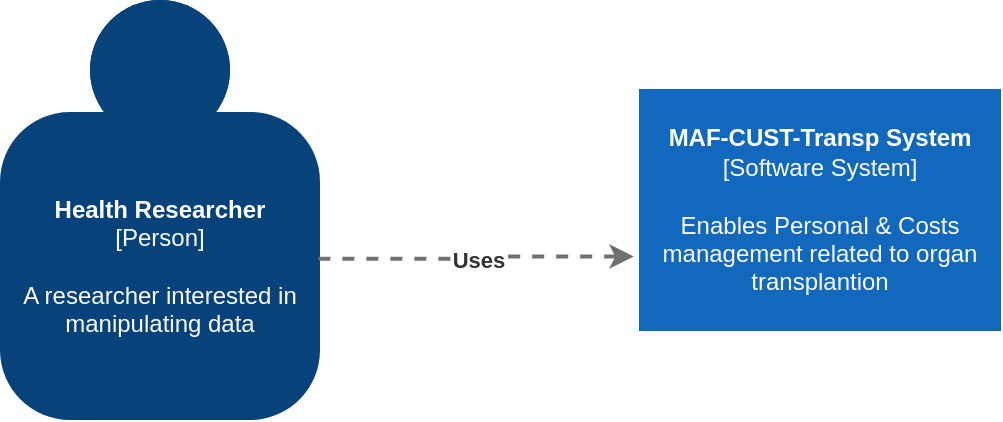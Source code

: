 <mxfile version="20.0.3" type="device" pages="5"><diagram id="tf3-qLw_hL49_MjvI5xP" name="Context"><mxGraphModel dx="723" dy="378" grid="1" gridSize="10" guides="1" tooltips="1" connect="1" arrows="1" fold="1" page="1" pageScale="1" pageWidth="827" pageHeight="1169" math="0" shadow="0"><root><mxCell id="0"/><mxCell id="1" parent="0"/><object placeholders="1" c4Name="Health Researcher" c4Type="Person" c4Description="A researcher interested in manipulating data" label="&lt;b&gt;%c4Name%&lt;/b&gt;&lt;div&gt;[%c4Type%]&lt;/div&gt;&lt;br&gt;&lt;div&gt;%c4Description%&lt;/div&gt;" id="HEuwGLdv_En3i5YsChI3-1"><mxCell style="html=1;dashed=0;whitespace=wrap;fillColor=#08427b;strokeColor=none;fontColor=#ffffff;shape=mxgraph.c4.person;align=center;metaEdit=1;points=[[0.5,0,0],[1,0.5,0],[1,0.75,0],[0.75,1,0],[0.5,1,0],[0.25,1,0],[0,0.75,0],[0,0.5,0]];metaData={&quot;c4Type&quot;:{&quot;editable&quot;:false}};whiteSpace=wrap;" parent="1" vertex="1"><mxGeometry x="120" y="310" width="160" height="210" as="geometry"/></mxCell></object><object placeholders="1" c4Name="MAF-CUST-Transp System" c4Type="Software System" c4Description="Enables Personal &amp; Costs management related to organ transplantion" label="&lt;b&gt;%c4Name%&lt;/b&gt;&lt;div&gt;[%c4Type%]&lt;/div&gt;&lt;br&gt;&lt;div&gt;%c4Description%&lt;/div&gt;" link="data:page/id,H-cRLvKXpmXM8tFWFzXW" id="qbVg4KHkuuvaeNCcZ786-2"><mxCell style="rounded=0;whiteSpace=wrap;html=1;labelBackgroundColor=none;fillColor=#1168BD;fontColor=#ffffff;align=center;arcSize=10;strokeColor=#1168BD;metaEdit=1;metaData={&quot;c4Type&quot;:{&quot;editable&quot;:false}};points=[[0.25,0,0],[0.5,0,0],[0.75,0,0],[1,0.25,0],[1,0.5,0],[1,0.75,0],[0.75,1,0],[0.5,1,0],[0.25,1,0],[0,0.75,0],[0,0.5,0],[0,0.25,0]];" parent="1" vertex="1"><mxGeometry x="440" y="355" width="180" height="120" as="geometry"/></mxCell></object><mxCell id="ef22r1CGv5DRlcaIM4Ej-2" value="" style="endArrow=classic;html=1;rounded=0;edgeStyle=orthogonalEdgeStyle;dashed=1;fontColor=#707070;fontStyle=1;strokeColor=#707070;strokeWidth=2;exitX=0.995;exitY=0.616;exitDx=0;exitDy=0;exitPerimeter=0;entryX=-0.017;entryY=0.694;entryDx=0;entryDy=0;entryPerimeter=0;" parent="1" source="HEuwGLdv_En3i5YsChI3-1" target="qbVg4KHkuuvaeNCcZ786-2" edge="1"><mxGeometry relative="1" as="geometry"><mxPoint x="300" y="440" as="sourcePoint"/><mxPoint x="400" y="440" as="targetPoint"/></mxGeometry></mxCell><mxCell id="ef22r1CGv5DRlcaIM4Ej-3" value="Uses" style="edgeLabel;resizable=0;html=1;align=center;verticalAlign=middle;fontStyle=1;fontColor=#333333;" parent="ef22r1CGv5DRlcaIM4Ej-2" connectable="0" vertex="1"><mxGeometry relative="1" as="geometry"/></mxCell></root></mxGraphModel></diagram><diagram id="H-cRLvKXpmXM8tFWFzXW" name="Containers - MAF-CUST-Transp System"><mxGraphModel dx="1021" dy="534" grid="1" gridSize="10" guides="1" tooltips="1" connect="1" arrows="1" fold="1" page="1" pageScale="1" pageWidth="827" pageHeight="1169" math="0" shadow="0"><root><mxCell id="ycm1LX4mnIBEd4ZHmMdb-0"/><mxCell id="ycm1LX4mnIBEd4ZHmMdb-1" parent="ycm1LX4mnIBEd4ZHmMdb-0"/><object placeholders="1" c4Name="MAF-CUST-Transp System" c4Type="ExecutionEnvironment" c4Application="Software System" label="&lt;div style=&quot;text-align: left&quot;&gt;%c4Name%&lt;/div&gt;&lt;div style=&quot;text-align: left&quot;&gt;[%c4Application%]&lt;/div&gt;" link="data:page/id,tf3-qLw_hL49_MjvI5xP" id="LSQc1IY6Ch0VfS90Axjl-0"><mxCell style="rounded=0;whiteSpace=wrap;html=1;labelBackgroundColor=none;fillColor=#ffffff;fontColor=#000000;align=left;arcSize=5;strokeColor=#707070;verticalAlign=bottom;metaEdit=1;metaData={&quot;c4Type&quot;:{&quot;editable&quot;:false}};points=[[0.25,0,0],[0.5,0,0],[0.75,0,0],[1,0.25,0],[1,0.5,0],[1,0.75,0],[0.75,1,0],[0.5,1,0],[0.25,1,0],[0,0.75,0],[0,0.5,0],[0,0.25,0]];dashed=1;strokeWidth=2;" parent="ycm1LX4mnIBEd4ZHmMdb-1" vertex="1"><mxGeometry x="100" y="410" width="660" height="490" as="geometry"/></mxCell></object><object placeholders="1" c4Name="Health Researcher" c4Type="Person" c4Description="A researcher interested in manipulating data" label="&lt;b&gt;%c4Name%&lt;/b&gt;&lt;div&gt;[%c4Type%]&lt;/div&gt;&lt;br&gt;&lt;div&gt;%c4Description%&lt;/div&gt;" id="B7mZAbBVBFja9HhzGBYK-0"><mxCell style="html=1;dashed=0;whitespace=wrap;fillColor=#08427b;strokeColor=none;fontColor=#ffffff;shape=mxgraph.c4.person;align=center;metaEdit=1;points=[[0.5,0,0],[1,0.5,0],[1,0.75,0],[0.75,1,0],[0.5,1,0],[0.25,1,0],[0,0.75,0],[0,0.5,0]];metaData={&quot;c4Type&quot;:{&quot;editable&quot;:false}};whiteSpace=wrap;" parent="ycm1LX4mnIBEd4ZHmMdb-1" vertex="1"><mxGeometry x="348" y="100" width="160" height="210" as="geometry"/></mxCell></object><object placeholders="1" c4Type="Database" c4Container="Container" c4Technology="PostgreSQL" c4Description="Stores Health Researcher's credentials and organ transplantion data" label="%c4Type%&lt;div&gt;[%c4Container%:&amp;nbsp;%c4Technology%]&lt;/div&gt;&lt;br&gt;&lt;div&gt;%c4Description%&lt;/div&gt;" id="B7mZAbBVBFja9HhzGBYK-1"><mxCell style="shape=cylinder;whiteSpace=wrap;html=1;boundedLbl=1;rounded=0;labelBackgroundColor=none;fillColor=#438DD5;fontSize=12;fontColor=#ffffff;align=center;strokeColor=#3C7FC0;metaEdit=1;points=[[0.5,0,0],[1,0.25,0],[1,0.5,0],[1,0.75,0],[0.5,1,0],[0,0.75,0],[0,0.5,0],[0,0.25,0]];metaData={&quot;c4Type&quot;:{&quot;editable&quot;:false}};" parent="ycm1LX4mnIBEd4ZHmMdb-1" vertex="1"><mxGeometry x="135" y="660" width="180" height="160" as="geometry"/></mxCell></object><object placeholders="1" c4Name="API App" c4Type="Container" c4Technology="Node.js, Apollo Server and Prisma" c4Description="Provides persistence through GraphQL querries &amp; mutations" label="&lt;b&gt;%c4Name%&lt;/b&gt;&lt;div&gt;[%c4Type%: %c4Technology%]&lt;/div&gt;&lt;br&gt;&lt;div&gt;%c4Description%&lt;/div&gt;" id="B7mZAbBVBFja9HhzGBYK-2"><mxCell style="rounded=0;whiteSpace=wrap;html=1;labelBackgroundColor=none;fillColor=#438DD5;fontColor=#ffffff;align=center;arcSize=10;strokeColor=#3C7FC0;metaEdit=1;metaData={&quot;c4Type&quot;:{&quot;editable&quot;:false}};points=[[0.25,0,0],[0.5,0,0],[0.75,0,0],[1,0.25,0],[1,0.5,0],[1,0.75,0],[0.75,1,0],[0.5,1,0],[0.25,1,0],[0,0.75,0],[0,0.5,0],[0,0.25,0]];" parent="ycm1LX4mnIBEd4ZHmMdb-1" vertex="1"><mxGeometry x="550" y="677.5" width="160" height="125" as="geometry"/></mxCell></object><object placeholders="1" c4Name="Frontend App" c4Type="Container" c4Technology="Javascript, React and Apollo Client" c4Description="Client-side dynamic UI components" label="&lt;b&gt;%c4Name%&lt;/b&gt;&lt;div&gt;[%c4Type%: %c4Technology%]&lt;/div&gt;&lt;br&gt;&lt;div&gt;%c4Description%&lt;/div&gt;" link="data:page/id,JiVC-9ioyI_CjoF8UilS" id="B7mZAbBVBFja9HhzGBYK-3"><mxCell style="rounded=0;whiteSpace=wrap;html=1;labelBackgroundColor=none;fillColor=#438DD5;fontColor=#ffffff;align=center;arcSize=10;strokeColor=#3C7FC0;metaEdit=1;metaData={&quot;c4Type&quot;:{&quot;editable&quot;:false}};points=[[0.25,0,0],[0.5,0,0],[0.75,0,0],[1,0.25,0],[1,0.5,0],[1,0.75,0],[0.75,1,0],[0.5,1,0],[0.25,1,0],[0,0.75,0],[0,0.5,0],[0,0.25,0]];" parent="ycm1LX4mnIBEd4ZHmMdb-1" vertex="1"><mxGeometry x="550" y="475" width="160" height="110.0" as="geometry"/></mxCell></object><object placeholders="1" c4Name="Backend for Frontend (BFF)" c4Type="Container" c4Technology="Node.js, Next.js and Apollo Client" c4Description="Hybrid static / server rendering &amp; routing system" label="&lt;b&gt;%c4Name%&lt;/b&gt;&lt;div&gt;[%c4Type%: %c4Technology%]&lt;/div&gt;&lt;br&gt;&lt;div&gt;%c4Description%&lt;/div&gt;" link="data:page/id,wVGNMrY4XmrzRFVOlO64" id="B7mZAbBVBFja9HhzGBYK-4"><mxCell style="rounded=0;whiteSpace=wrap;html=1;labelBackgroundColor=none;fillColor=#438DD5;fontColor=#ffffff;align=center;arcSize=10;strokeColor=#3C7FC0;metaEdit=1;metaData={&quot;c4Type&quot;:{&quot;editable&quot;:false}};points=[[0.25,0,0],[0.5,0,0],[0.75,0,0],[1,0.25,0],[1,0.5,0],[1,0.75,0],[0.75,1,0],[0.5,1,0],[0.25,1,0],[0,0.75,0],[0,0.5,0],[0,0.25,0]];" parent="ycm1LX4mnIBEd4ZHmMdb-1" vertex="1"><mxGeometry x="130" y="475" width="190" height="110" as="geometry"/></mxCell></object><object placeholders="1" c4Type="Relationship" c4Technology="SSR" c4Description="Delivers to Web Browser" label="&lt;div style=&quot;text-align: left&quot;&gt;&lt;div style=&quot;text-align: center&quot;&gt;&lt;b&gt;%c4Description%&lt;/b&gt;&lt;/div&gt;&lt;div style=&quot;text-align: center&quot;&gt;[%c4Technology%]&lt;/div&gt;&lt;/div&gt;" id="B7mZAbBVBFja9HhzGBYK-6"><mxCell style="edgeStyle=none;rounded=0;html=1;entryX=0;entryY=0.5;jettySize=auto;orthogonalLoop=1;strokeColor=#707070;strokeWidth=2;fontColor=#707070;jumpStyle=none;dashed=1;metaEdit=1;metaData={&quot;c4Type&quot;:{&quot;editable&quot;:false}};exitX=1;exitY=0.5;exitDx=0;exitDy=0;exitPerimeter=0;entryDx=0;entryDy=0;entryPerimeter=0;" parent="ycm1LX4mnIBEd4ZHmMdb-1" source="B7mZAbBVBFja9HhzGBYK-4" target="B7mZAbBVBFja9HhzGBYK-3" edge="1"><mxGeometry width="160" relative="1" as="geometry"><mxPoint x="390" y="525" as="sourcePoint"/><mxPoint x="510" y="524.58" as="targetPoint"/></mxGeometry></mxCell></object><object placeholders="1" c4Type="Relationship" c4Technology="GraphQL/REST" c4Description="Makes API calls" label="&lt;div style=&quot;text-align: left&quot;&gt;&lt;div style=&quot;text-align: center&quot;&gt;&lt;b&gt;%c4Description%&lt;/b&gt;&lt;/div&gt;&lt;div style=&quot;text-align: center&quot;&gt;[%c4Technology%]&lt;/div&gt;&lt;/div&gt;" id="B7mZAbBVBFja9HhzGBYK-7"><mxCell style="edgeStyle=none;rounded=0;html=1;jettySize=auto;orthogonalLoop=1;strokeColor=#707070;strokeWidth=2;fontColor=#707070;jumpStyle=none;dashed=1;metaEdit=1;metaData={&quot;c4Type&quot;:{&quot;editable&quot;:false}};exitX=1;exitY=0.75;exitDx=0;exitDy=0;exitPerimeter=0;" parent="ycm1LX4mnIBEd4ZHmMdb-1" source="B7mZAbBVBFja9HhzGBYK-4" target="B7mZAbBVBFja9HhzGBYK-2" edge="1"><mxGeometry width="160" relative="1" as="geometry"><mxPoint x="90" y="650" as="sourcePoint"/><mxPoint x="250" y="650" as="targetPoint"/></mxGeometry></mxCell></object><object placeholders="1" c4Type="Relationship" c4Technology="GraphQL" c4Description="Makes API calls" label="&lt;div style=&quot;text-align: left&quot;&gt;&lt;div style=&quot;text-align: center&quot;&gt;&lt;b&gt;%c4Description%&lt;/b&gt;&lt;/div&gt;&lt;div style=&quot;text-align: center&quot;&gt;[%c4Technology%]&lt;/div&gt;&lt;/div&gt;" id="B7mZAbBVBFja9HhzGBYK-8"><mxCell style="edgeStyle=none;rounded=0;html=1;jettySize=auto;orthogonalLoop=1;strokeColor=#707070;strokeWidth=2;fontColor=#707070;jumpStyle=none;dashed=1;metaEdit=1;metaData={&quot;c4Type&quot;:{&quot;editable&quot;:false}};exitX=0.5;exitY=1;exitDx=0;exitDy=0;exitPerimeter=0;" parent="ycm1LX4mnIBEd4ZHmMdb-1" source="B7mZAbBVBFja9HhzGBYK-3" target="B7mZAbBVBFja9HhzGBYK-2" edge="1"><mxGeometry width="160" relative="1" as="geometry"><mxPoint x="390" y="620" as="sourcePoint"/><mxPoint x="550" y="620" as="targetPoint"/></mxGeometry></mxCell></object><object placeholders="1" c4Type="Relationship" c4Technology="Prisma PostgreSQL&#10;data source connector" c4Description="Reads from and Writes to" label="&lt;div style=&quot;text-align: left&quot;&gt;&lt;div style=&quot;text-align: center&quot;&gt;&lt;b&gt;%c4Description%&lt;/b&gt;&lt;/div&gt;&lt;div style=&quot;text-align: center&quot;&gt;[%c4Technology%]&lt;/div&gt;&lt;/div&gt;" id="B7mZAbBVBFja9HhzGBYK-9"><mxCell style="edgeStyle=none;rounded=0;html=1;jettySize=auto;orthogonalLoop=1;strokeColor=#707070;strokeWidth=2;fontColor=#707070;jumpStyle=none;dashed=1;metaEdit=1;metaData={&quot;c4Type&quot;:{&quot;editable&quot;:false}};exitX=0;exitY=0.5;exitDx=0;exitDy=0;exitPerimeter=0;" parent="ycm1LX4mnIBEd4ZHmMdb-1" source="B7mZAbBVBFja9HhzGBYK-2" target="B7mZAbBVBFja9HhzGBYK-1" edge="1"><mxGeometry width="160" relative="1" as="geometry"><mxPoint x="334" y="780" as="sourcePoint"/><mxPoint x="494" y="780" as="targetPoint"/></mxGeometry></mxCell></object><object placeholders="1" c4Type="Relationship" c4Technology="HTTPS" c4Description="Visits using Web Browser" label="&lt;div style=&quot;text-align: left&quot;&gt;&lt;div style=&quot;text-align: center&quot;&gt;&lt;b&gt;%c4Description%&lt;/b&gt;&lt;/div&gt;&lt;div style=&quot;text-align: center&quot;&gt;[%c4Technology%]&lt;/div&gt;&lt;/div&gt;" id="B7mZAbBVBFja9HhzGBYK-10"><mxCell style="edgeStyle=none;rounded=0;html=1;jettySize=auto;orthogonalLoop=1;strokeColor=#707070;strokeWidth=2;fontColor=#707070;jumpStyle=none;dashed=1;metaEdit=1;metaData={&quot;c4Type&quot;:{&quot;editable&quot;:false}};exitX=0.003;exitY=0.844;exitDx=0;exitDy=0;exitPerimeter=0;" parent="ycm1LX4mnIBEd4ZHmMdb-1" source="B7mZAbBVBFja9HhzGBYK-0" target="B7mZAbBVBFja9HhzGBYK-4" edge="1"><mxGeometry x="-0.213" y="-2" width="160" relative="1" as="geometry"><mxPoint x="220" y="340" as="sourcePoint"/><mxPoint x="380" y="340" as="targetPoint"/><mxPoint as="offset"/></mxGeometry></mxCell></object><object placeholders="1" c4Type="Relationship" c4Technology="HTTPS" c4Description="Views and manipulate data" label="&lt;div style=&quot;text-align: left&quot;&gt;&lt;div style=&quot;text-align: center&quot;&gt;&lt;b&gt;%c4Description%&lt;/b&gt;&lt;/div&gt;&lt;div style=&quot;text-align: center&quot;&gt;[%c4Technology%]&lt;/div&gt;&lt;/div&gt;" id="B7mZAbBVBFja9HhzGBYK-11"><mxCell style="edgeStyle=none;rounded=0;html=1;jettySize=auto;orthogonalLoop=1;strokeColor=#707070;strokeWidth=2;fontColor=#707070;jumpStyle=none;dashed=1;metaEdit=1;metaData={&quot;c4Type&quot;:{&quot;editable&quot;:false}};exitX=1.023;exitY=0.817;exitDx=0;exitDy=0;exitPerimeter=0;" parent="ycm1LX4mnIBEd4ZHmMdb-1" source="B7mZAbBVBFja9HhzGBYK-0" target="B7mZAbBVBFja9HhzGBYK-3" edge="1"><mxGeometry width="160" relative="1" as="geometry"><mxPoint x="680" y="250" as="sourcePoint"/><mxPoint x="840" y="250" as="targetPoint"/></mxGeometry></mxCell></object></root></mxGraphModel></diagram><diagram id="wVGNMrY4XmrzRFVOlO64" name="Component - Backend for Frontend"><mxGraphModel dx="868" dy="454" grid="1" gridSize="10" guides="1" tooltips="1" connect="1" arrows="1" fold="1" page="1" pageScale="1" pageWidth="827" pageHeight="1169" math="0" shadow="0"><root><mxCell id="g97UzDnkpl60Kiqn60Z_-0"/><mxCell id="g97UzDnkpl60Kiqn60Z_-1" parent="g97UzDnkpl60Kiqn60Z_-0"/><object placeholders="1" c4Type="Database" c4Container="Container" c4Technology="PostgreSQL" c4Description="Stores Health Researcher's credentials and organ transplantion data" label="%c4Type%&lt;div&gt;[%c4Container%:&amp;nbsp;%c4Technology%]&lt;/div&gt;&lt;br&gt;&lt;div&gt;%c4Description%&lt;/div&gt;" id="nmd7J_nu9-hzK2R6CD9w-0"><mxCell style="shape=cylinder;whiteSpace=wrap;html=1;boundedLbl=1;rounded=0;labelBackgroundColor=none;fillColor=#438DD5;fontSize=12;fontColor=#ffffff;align=center;strokeColor=#3C7FC0;metaEdit=1;points=[[0.5,0,0],[1,0.25,0],[1,0.5,0],[1,0.75,0],[0.5,1,0],[0,0.75,0],[0,0.5,0],[0,0.25,0]];metaData={&quot;c4Type&quot;:{&quot;editable&quot;:false}};" parent="g97UzDnkpl60Kiqn60Z_-1" vertex="1"><mxGeometry x="160" y="690" width="180" height="160" as="geometry"/></mxCell></object><object placeholders="1" c4Name="API App" c4Type="Container" c4Technology="Node.js, Apollo Server and Prisma" c4Description="Provides persistence through GraphQL querries &amp; mutations" label="&lt;b&gt;%c4Name%&lt;/b&gt;&lt;div&gt;[%c4Type%: %c4Technology%]&lt;/div&gt;&lt;br&gt;&lt;div&gt;%c4Description%&lt;/div&gt;" id="nmd7J_nu9-hzK2R6CD9w-1"><mxCell style="rounded=0;whiteSpace=wrap;html=1;labelBackgroundColor=none;fillColor=#438DD5;fontColor=#ffffff;align=center;arcSize=10;strokeColor=#3C7FC0;metaEdit=1;metaData={&quot;c4Type&quot;:{&quot;editable&quot;:false}};points=[[0.25,0,0],[0.5,0,0],[0.75,0,0],[1,0.25,0],[1,0.5,0],[1,0.75,0],[0.75,1,0],[0.5,1,0],[0.25,1,0],[0,0.75,0],[0,0.5,0],[0,0.25,0]];" parent="g97UzDnkpl60Kiqn60Z_-1" vertex="1"><mxGeometry x="340" y="470" width="160" height="125" as="geometry"/></mxCell></object><object placeholders="1" c4Name="Frontend App" c4Type="Container" c4Technology="Javascript, React and Apollo Client" c4Description="Client-side dynamic UI components" label="&lt;b&gt;%c4Name%&lt;/b&gt;&lt;div&gt;[%c4Type%: %c4Technology%]&lt;/div&gt;&lt;br&gt;&lt;div&gt;%c4Description%&lt;/div&gt;" link="data:page/id,JiVC-9ioyI_CjoF8UilS" id="nmd7J_nu9-hzK2R6CD9w-2"><mxCell style="rounded=0;whiteSpace=wrap;html=1;labelBackgroundColor=none;fillColor=#438DD5;fontColor=#ffffff;align=center;arcSize=10;strokeColor=#3C7FC0;metaEdit=1;metaData={&quot;c4Type&quot;:{&quot;editable&quot;:false}};points=[[0.25,0,0],[0.5,0,0],[0.75,0,0],[1,0.25,0],[1,0.5,0],[1,0.75,0],[0.75,1,0],[0.5,1,0],[0.25,1,0],[0,0.75,0],[0,0.5,0],[0,0.25,0]];" parent="g97UzDnkpl60Kiqn60Z_-1" vertex="1"><mxGeometry x="610" y="190" width="160" height="110.0" as="geometry"/></mxCell></object><object placeholders="1" c4Type="Relationship" c4Technology="SSR" c4Description="Delivers to Web Browser" label="&lt;div style=&quot;text-align: left&quot;&gt;&lt;div style=&quot;text-align: center&quot;&gt;&lt;b&gt;%c4Description%&lt;/b&gt;&lt;/div&gt;&lt;div style=&quot;text-align: center&quot;&gt;[%c4Technology%]&lt;/div&gt;&lt;/div&gt;" id="nmd7J_nu9-hzK2R6CD9w-4"><mxCell style="edgeStyle=none;rounded=0;html=1;jettySize=auto;orthogonalLoop=1;strokeColor=#707070;strokeWidth=2;fontColor=#707070;jumpStyle=none;dashed=1;metaEdit=1;metaData={&quot;c4Type&quot;:{&quot;editable&quot;:false}};exitX=1;exitY=0.75;exitDx=0;exitDy=0;exitPerimeter=0;" parent="g97UzDnkpl60Kiqn60Z_-1" source="Ls23a248J_7NurjLuhxl-0" target="nmd7J_nu9-hzK2R6CD9w-2" edge="1"><mxGeometry width="160" relative="1" as="geometry"><mxPoint x="360" y="370" as="sourcePoint"/><mxPoint x="510" y="524.58" as="targetPoint"/></mxGeometry></mxCell></object><object placeholders="1" c4Type="Relationship" c4Technology="GraphQL/REST" c4Description="Makes API calls" label="&lt;div style=&quot;text-align: left&quot;&gt;&lt;div style=&quot;text-align: center&quot;&gt;&lt;b&gt;%c4Description%&lt;/b&gt;&lt;/div&gt;&lt;div style=&quot;text-align: center&quot;&gt;[%c4Technology%]&lt;/div&gt;&lt;/div&gt;" id="nmd7J_nu9-hzK2R6CD9w-5"><mxCell style="edgeStyle=none;rounded=0;html=1;jettySize=auto;orthogonalLoop=1;strokeColor=#707070;strokeWidth=2;fontColor=#707070;jumpStyle=none;dashed=1;metaEdit=1;metaData={&quot;c4Type&quot;:{&quot;editable&quot;:false}};exitX=0.75;exitY=1;exitDx=0;exitDy=0;exitPerimeter=0;" parent="g97UzDnkpl60Kiqn60Z_-1" source="Ls23a248J_7NurjLuhxl-0" target="nmd7J_nu9-hzK2R6CD9w-1" edge="1"><mxGeometry width="160" relative="1" as="geometry"><mxPoint x="290" y="420" as="sourcePoint"/><mxPoint x="250" y="650" as="targetPoint"/></mxGeometry></mxCell></object><object placeholders="1" c4Type="Relationship" c4Technology="GraphQL" c4Description="Makes API calls" label="&lt;div style=&quot;text-align: left&quot;&gt;&lt;div style=&quot;text-align: center&quot;&gt;&lt;b&gt;%c4Description%&lt;/b&gt;&lt;/div&gt;&lt;div style=&quot;text-align: center&quot;&gt;[%c4Technology%]&lt;/div&gt;&lt;/div&gt;" id="nmd7J_nu9-hzK2R6CD9w-6"><mxCell style="edgeStyle=none;rounded=0;html=1;jettySize=auto;orthogonalLoop=1;strokeColor=#707070;strokeWidth=2;fontColor=#707070;jumpStyle=none;dashed=1;metaEdit=1;metaData={&quot;c4Type&quot;:{&quot;editable&quot;:false}};exitX=0;exitY=0.5;exitDx=0;exitDy=0;exitPerimeter=0;" parent="g97UzDnkpl60Kiqn60Z_-1" source="nmd7J_nu9-hzK2R6CD9w-2" target="nmd7J_nu9-hzK2R6CD9w-1" edge="1"><mxGeometry width="160" relative="1" as="geometry"><mxPoint x="390" y="620" as="sourcePoint"/><mxPoint x="550" y="620" as="targetPoint"/></mxGeometry></mxCell></object><object placeholders="1" c4Type="Relationship" c4Technology="Prisma PostgreSQL&#10;data source connector" c4Description="Reads from and Writes to" label="&lt;div style=&quot;text-align: left&quot;&gt;&lt;div style=&quot;text-align: center&quot;&gt;&lt;b&gt;%c4Description%&lt;/b&gt;&lt;/div&gt;&lt;div style=&quot;text-align: center&quot;&gt;[%c4Technology%]&lt;/div&gt;&lt;/div&gt;" id="nmd7J_nu9-hzK2R6CD9w-7"><mxCell style="edgeStyle=none;rounded=0;html=1;jettySize=auto;orthogonalLoop=1;strokeColor=#707070;strokeWidth=2;fontColor=#707070;jumpStyle=none;dashed=1;metaEdit=1;metaData={&quot;c4Type&quot;:{&quot;editable&quot;:false}};exitX=0.367;exitY=1.003;exitDx=0;exitDy=0;exitPerimeter=0;entryX=0.98;entryY=0.117;entryDx=0;entryDy=0;entryPerimeter=0;" parent="g97UzDnkpl60Kiqn60Z_-1" source="nmd7J_nu9-hzK2R6CD9w-1" target="nmd7J_nu9-hzK2R6CD9w-0" edge="1"><mxGeometry width="160" relative="1" as="geometry"><mxPoint x="334" y="780" as="sourcePoint"/><mxPoint x="494" y="780" as="targetPoint"/></mxGeometry></mxCell></object><object placeholders="1" c4Name="Backend for Frontend" c4Type="ContainerScopeBoundary" c4Application="Container" label="&lt;font style=&quot;font-size: 16px&quot;&gt;&lt;b&gt;&lt;div style=&quot;text-align: left&quot;&gt;%c4Name%&lt;/div&gt;&lt;/b&gt;&lt;/font&gt;&lt;div style=&quot;text-align: left&quot;&gt;[%c4Application%]&lt;/div&gt;" link="data:page/id,H-cRLvKXpmXM8tFWFzXW" id="Om6pRrXhvp13jwnA-fJd-0"><mxCell style="rounded=1;fontSize=11;whiteSpace=wrap;html=1;dashed=1;arcSize=20;fillColor=none;strokeColor=#666666;fontColor=#333333;labelBackgroundColor=none;align=left;verticalAlign=bottom;labelBorderColor=none;spacingTop=0;spacing=10;dashPattern=8 4;metaEdit=1;rotatable=0;perimeter=rectanglePerimeter;noLabel=0;labelPadding=0;allowArrows=0;connectable=0;expand=0;recursiveResize=0;editable=1;pointerEvents=0;absoluteArcSize=1;points=[[0.25,0,0],[0.5,0,0],[0.75,0,0],[1,0.25,0],[1,0.5,0],[1,0.75,0],[0.75,1,0],[0.5,1,0],[0.25,1,0],[0,0.75,0],[0,0.5,0],[0,0.25,0]];" parent="g97UzDnkpl60Kiqn60Z_-1" vertex="1"><mxGeometry x="70" y="130" width="340" height="230" as="geometry"/></mxCell></object><object placeholders="1" c4Name="Pages" c4Type="Component" c4Technology="Next.js Router" c4Description="Next.js file-system based router" label="&lt;font style=&quot;font-size: 16px&quot;&gt;&lt;b&gt;%c4Name%&lt;/b&gt;&lt;/font&gt;&lt;div&gt;[%c4Type%: %c4Technology%]&lt;/div&gt;&lt;br&gt;&lt;div&gt;&lt;font style=&quot;font-size: 11px&quot;&gt;%c4Description%&lt;/font&gt;&lt;/div&gt;" id="Ls23a248J_7NurjLuhxl-0"><mxCell style="rounded=1;whiteSpace=wrap;html=1;labelBackgroundColor=none;fillColor=#63BEF2;fontColor=#ffffff;align=center;arcSize=6;strokeColor=#2086C9;metaEdit=1;resizable=0;points=[[0.25,0,0],[0.5,0,0],[0.75,0,0],[1,0.25,0],[1,0.5,0],[1,0.75,0],[0.75,1,0],[0.5,1,0],[0.25,1,0],[0,0.75,0],[0,0.5,0],[0,0.25,0]];" parent="g97UzDnkpl60Kiqn60Z_-1" vertex="1"><mxGeometry x="120" y="160" width="240" height="120" as="geometry"/></mxCell></object></root></mxGraphModel></diagram><diagram id="JiVC-9ioyI_CjoF8UilS" name="Context - Frontend App"><mxGraphModel dx="2989" dy="1867" grid="1" gridSize="10" guides="1" tooltips="1" connect="1" arrows="1" fold="1" page="1" pageScale="1" pageWidth="827" pageHeight="1169" math="0" shadow="0"><root><mxCell id="C5spfxGnlJemBqupoP03-0"/><mxCell id="C5spfxGnlJemBqupoP03-1" parent="C5spfxGnlJemBqupoP03-0"/><object placeholders="1" c4Type="Database" c4Container="Container" c4Technology="PostgreSQL" c4Description="Stores Health Researcher's credentials and organ transplantion data" label="%c4Type%&lt;div&gt;[%c4Container%:&amp;nbsp;%c4Technology%]&lt;/div&gt;&lt;br&gt;&lt;div&gt;%c4Description%&lt;/div&gt;" id="kH8c4OqFYE8LaeK-osud-0"><mxCell style="shape=cylinder;whiteSpace=wrap;html=1;boundedLbl=1;rounded=0;labelBackgroundColor=none;fillColor=#438DD5;fontSize=12;fontColor=#ffffff;align=center;strokeColor=#3C7FC0;metaEdit=1;points=[[0.5,0,0],[1,0.25,0],[1,0.5,0],[1,0.75,0],[0.5,1,0],[0,0.75,0],[0,0.5,0],[0,0.25,0]];metaData={&quot;c4Type&quot;:{&quot;editable&quot;:false}};" parent="C5spfxGnlJemBqupoP03-1" vertex="1"><mxGeometry x="660" y="-517.5" width="180" height="160" as="geometry"/></mxCell></object><object placeholders="1" c4Name="API App" c4Type="Container" c4Technology="Node.js, Apollo Server and Prisma" c4Description="Provides persistence through GraphQL querries &amp; mutations" label="&lt;b&gt;%c4Name%&lt;/b&gt;&lt;div&gt;[%c4Type%: %c4Technology%]&lt;/div&gt;&lt;br&gt;&lt;div&gt;%c4Description%&lt;/div&gt;" id="kH8c4OqFYE8LaeK-osud-1"><mxCell style="rounded=0;whiteSpace=wrap;html=1;labelBackgroundColor=none;fillColor=#438DD5;fontColor=#ffffff;align=center;arcSize=10;strokeColor=#3C7FC0;metaEdit=1;metaData={&quot;c4Type&quot;:{&quot;editable&quot;:false}};points=[[0.25,0,0],[0.5,0,0],[0.75,0,0],[1,0.25,0],[1,0.5,0],[1,0.75,0],[0.75,1,0],[0.5,1,0],[0.25,1,0],[0,0.75,0],[0,0.5,0],[0,0.25,0]];" parent="C5spfxGnlJemBqupoP03-1" vertex="1"><mxGeometry x="270" y="-500" width="160" height="125" as="geometry"/></mxCell></object><object placeholders="1" c4Name="Backend for Frontend (BFF)" c4Type="Container" c4Technology="Node.js, Next.js and Apollo Client" c4Description="Hybrid static / server rendering &amp; routing system" label="&lt;b&gt;%c4Name%&lt;/b&gt;&lt;div&gt;[%c4Type%: %c4Technology%]&lt;/div&gt;&lt;br&gt;&lt;div&gt;%c4Description%&lt;/div&gt;" link="data:page/id,wVGNMrY4XmrzRFVOlO64" id="kH8c4OqFYE8LaeK-osud-3"><mxCell style="rounded=0;whiteSpace=wrap;html=1;labelBackgroundColor=none;fillColor=#438DD5;fontColor=#ffffff;align=center;arcSize=10;strokeColor=#3C7FC0;metaEdit=1;metaData={&quot;c4Type&quot;:{&quot;editable&quot;:false}};points=[[0.25,0,0],[0.5,0,0],[0.75,0,0],[1,0.25,0],[1,0.5,0],[1,0.75,0],[0.75,1,0],[0.5,1,0],[0.25,1,0],[0,0.75,0],[0,0.5,0],[0,0.25,0]];" parent="C5spfxGnlJemBqupoP03-1" vertex="1"><mxGeometry x="255" y="-1100" width="190" height="110" as="geometry"/></mxCell></object><object placeholders="1" c4Type="Relationship" c4Technology="SSR" c4Description="Delivers to Web Browser" label="&lt;div style=&quot;text-align: left&quot;&gt;&lt;div style=&quot;text-align: center&quot;&gt;&lt;b&gt;%c4Description%&lt;/b&gt;&lt;/div&gt;&lt;div style=&quot;text-align: center&quot;&gt;[%c4Technology%]&lt;/div&gt;&lt;/div&gt;" id="kH8c4OqFYE8LaeK-osud-4"><mxCell style="edgeStyle=none;rounded=0;html=1;entryX=0.5;entryY=0;jettySize=auto;orthogonalLoop=1;strokeColor=#707070;strokeWidth=2;fontColor=#707070;jumpStyle=none;dashed=1;metaEdit=1;metaData={&quot;c4Type&quot;:{&quot;editable&quot;:false}};entryDx=0;entryDy=0;entryPerimeter=0;" parent="C5spfxGnlJemBqupoP03-1" source="kH8c4OqFYE8LaeK-osud-3" target="DBn9vImZNC7gskaBCGEu-2" edge="1"><mxGeometry x="-0.469" y="-1" width="160" relative="1" as="geometry"><mxPoint x="-880" y="-875" as="sourcePoint"/><mxPoint x="-600" y="-900" as="targetPoint"/><mxPoint x="1" as="offset"/><Array as="points"><mxPoint x="-750" y="-1045"/></Array></mxGeometry></mxCell></object><object placeholders="1" c4Type="Relationship" c4Technology="GraphQL/REST" c4Description="Makes API calls" label="&lt;div style=&quot;text-align: left&quot;&gt;&lt;div style=&quot;text-align: center&quot;&gt;&lt;b&gt;%c4Description%&lt;/b&gt;&lt;/div&gt;&lt;div style=&quot;text-align: center&quot;&gt;[%c4Technology%]&lt;/div&gt;&lt;/div&gt;" id="kH8c4OqFYE8LaeK-osud-5"><mxCell style="edgeStyle=none;rounded=0;html=1;jettySize=auto;orthogonalLoop=1;strokeColor=#707070;strokeWidth=2;fontColor=#707070;jumpStyle=none;dashed=1;metaEdit=1;metaData={&quot;c4Type&quot;:{&quot;editable&quot;:false}};exitX=1;exitY=0.75;exitDx=0;exitDy=0;exitPerimeter=0;entryX=0;entryY=0.5;entryDx=0;entryDy=0;entryPerimeter=0;" parent="C5spfxGnlJemBqupoP03-1" source="9xF0QkCeTW79MQD0jM_Y-2" target="kH8c4OqFYE8LaeK-osud-1" edge="1"><mxGeometry width="160" relative="1" as="geometry"><mxPoint x="-1407.5" y="-787.5" as="sourcePoint"/><mxPoint x="-1427.5" y="-720" as="targetPoint"/></mxGeometry></mxCell></object><object placeholders="1" c4Type="Relationship" c4Technology="GraphQL" c4Description="Makes API calls" label="&lt;div style=&quot;text-align: left&quot;&gt;&lt;div style=&quot;text-align: center&quot;&gt;&lt;b&gt;%c4Description%&lt;/b&gt;&lt;/div&gt;&lt;div style=&quot;text-align: center&quot;&gt;[%c4Technology%]&lt;/div&gt;&lt;/div&gt;" id="kH8c4OqFYE8LaeK-osud-6"><mxCell style="edgeStyle=none;rounded=0;html=1;jettySize=auto;orthogonalLoop=1;strokeColor=#707070;strokeWidth=2;fontColor=#707070;jumpStyle=none;dashed=1;metaEdit=1;metaData={&quot;c4Type&quot;:{&quot;editable&quot;:false}};exitX=0.5;exitY=1;exitDx=0;exitDy=0;exitPerimeter=0;" parent="C5spfxGnlJemBqupoP03-1" source="kH8c4OqFYE8LaeK-osud-3" target="kH8c4OqFYE8LaeK-osud-1" edge="1"><mxGeometry width="160" relative="1" as="geometry"><mxPoint x="-1047.5" y="-785" as="sourcePoint"/><mxPoint x="-1127.5" y="-750" as="targetPoint"/></mxGeometry></mxCell></object><object placeholders="1" c4Type="Relationship" c4Technology="Prisma PostgreSQL&#10;data source connector" c4Description="Reads from and Writes to" label="&lt;div style=&quot;text-align: left&quot;&gt;&lt;div style=&quot;text-align: center&quot;&gt;&lt;b&gt;%c4Description%&lt;/b&gt;&lt;/div&gt;&lt;div style=&quot;text-align: center&quot;&gt;[%c4Technology%]&lt;/div&gt;&lt;/div&gt;" id="kH8c4OqFYE8LaeK-osud-7"><mxCell style="edgeStyle=none;rounded=0;html=1;jettySize=auto;orthogonalLoop=1;strokeColor=#707070;strokeWidth=2;fontColor=#707070;jumpStyle=none;dashed=1;metaEdit=1;metaData={&quot;c4Type&quot;:{&quot;editable&quot;:false}};exitX=1;exitY=0.5;exitDx=0;exitDy=0;exitPerimeter=0;" parent="C5spfxGnlJemBqupoP03-1" source="kH8c4OqFYE8LaeK-osud-1" target="kH8c4OqFYE8LaeK-osud-0" edge="1"><mxGeometry width="160" relative="1" as="geometry"><mxPoint x="-1343.5" y="-590" as="sourcePoint"/><mxPoint x="-1183.5" y="-590" as="targetPoint"/></mxGeometry></mxCell></object><object placeholders="1" c4Name="Frontend App" c4Type="React App" c4Application="Container" label="&lt;font style=&quot;font-size: 16px&quot;&gt;&lt;b&gt;&lt;div style=&quot;text-align: left&quot;&gt;%c4Name%&lt;/div&gt;&lt;/b&gt;&lt;/font&gt;&lt;div style=&quot;text-align: left&quot;&gt;[%c4Application%]&lt;/div&gt;" link="data:page/id,H-cRLvKXpmXM8tFWFzXW" id="kH8c4OqFYE8LaeK-osud-8"><mxCell style="rounded=1;fontSize=11;whiteSpace=wrap;html=1;dashed=1;arcSize=20;fillColor=none;strokeColor=#666666;fontColor=#333333;labelBackgroundColor=none;align=left;verticalAlign=bottom;labelBorderColor=none;spacingTop=0;spacing=10;dashPattern=8 4;metaEdit=1;rotatable=0;perimeter=rectanglePerimeter;noLabel=0;labelPadding=0;allowArrows=0;connectable=0;expand=0;recursiveResize=0;editable=1;pointerEvents=0;absoluteArcSize=1;points=[[0.25,0,0],[0.5,0,0],[0.75,0,0],[1,0.25,0],[1,0.5,0],[1,0.75,0],[0.75,1,0],[0.5,1,0],[0.25,1,0],[0,0.75,0],[0,0.5,0],[0,0.25,0]];" parent="C5spfxGnlJemBqupoP03-1" vertex="1"><mxGeometry x="-900" y="-870" width="880" height="960" as="geometry"/></mxCell></object><object placeholders="1" c4Name="Components" c4Type="Component" c4Technology="React components" c4Description="React Shared Components" label="&lt;font style=&quot;font-size: 16px&quot;&gt;&lt;b&gt;%c4Name%&lt;/b&gt;&lt;/font&gt;&lt;div&gt;[%c4Type%: %c4Technology%]&lt;/div&gt;&lt;br&gt;&lt;div&gt;&lt;font style=&quot;font-size: 11px&quot;&gt;%c4Description%&lt;/font&gt;&lt;/div&gt;" id="kH8c4OqFYE8LaeK-osud-10"><mxCell style="rounded=1;whiteSpace=wrap;html=1;labelBackgroundColor=none;fillColor=#63BEF2;fontColor=#ffffff;align=center;arcSize=6;strokeColor=#2086C9;metaEdit=1;resizable=0;points=[[0.25,0,0],[0.5,0,0],[0.75,0,0],[1,0.25,0],[1,0.5,0],[1,0.75,0],[0.75,1,0],[0.5,1,0],[0.25,1,0],[0,0.75,0],[0,0.5,0],[0,0.25,0]];" parent="C5spfxGnlJemBqupoP03-1" vertex="1"><mxGeometry x="-370" y="-210" width="240" height="120" as="geometry"/></mxCell></object><object placeholders="1" c4Name="Config" c4Type="Component" c4Technology="Javascript Configs" c4Description="Javascript shared config files" label="&lt;font style=&quot;font-size: 16px&quot;&gt;&lt;b&gt;%c4Name%&lt;/b&gt;&lt;/font&gt;&lt;div&gt;[%c4Type%: %c4Technology%]&lt;/div&gt;&lt;br&gt;&lt;div&gt;&lt;font style=&quot;font-size: 11px&quot;&gt;%c4Description%&lt;/font&gt;&lt;/div&gt;" id="kH8c4OqFYE8LaeK-osud-12"><mxCell style="rounded=1;whiteSpace=wrap;html=1;labelBackgroundColor=none;fillColor=#63BEF2;fontColor=#ffffff;align=center;arcSize=6;strokeColor=#2086C9;metaEdit=1;resizable=0;points=[[0.25,0,0],[0.5,0,0],[0.75,0,0],[1,0.25,0],[1,0.5,0],[1,0.75,0],[0.75,1,0],[0.5,1,0],[0.25,1,0],[0,0.75,0],[0,0.5,0],[0,0.25,0]];" parent="C5spfxGnlJemBqupoP03-1" vertex="1"><mxGeometry x="-370" y="-680" width="240" height="120" as="geometry"/></mxCell></object><object placeholders="1" c4Name="Contexts" c4Type="Component" c4Technology="React Context API" c4Description="App Shared State Components" label="&lt;font style=&quot;font-size: 16px&quot;&gt;&lt;b&gt;%c4Name%&lt;/b&gt;&lt;/font&gt;&lt;div&gt;[%c4Type%: %c4Technology%]&lt;/div&gt;&lt;br&gt;&lt;div&gt;&lt;font style=&quot;font-size: 11px&quot;&gt;%c4Description%&lt;/font&gt;&lt;/div&gt;" id="kH8c4OqFYE8LaeK-osud-13"><mxCell style="rounded=1;whiteSpace=wrap;html=1;labelBackgroundColor=none;fillColor=#63BEF2;fontColor=#ffffff;align=center;arcSize=6;strokeColor=#2086C9;metaEdit=1;resizable=0;points=[[0.25,0,0],[0.5,0,0],[0.75,0,0],[1,0.25,0],[1,0.5,0],[1,0.75,0],[0.75,1,0],[0.5,1,0],[0.25,1,0],[0,0.75,0],[0,0.5,0],[0,0.25,0]];" parent="C5spfxGnlJemBqupoP03-1" vertex="1"><mxGeometry x="-370" y="-370" width="240" height="120" as="geometry"/></mxCell></object><object placeholders="1" c4Name="Layouts" c4Type="Component" c4Technology="React Components" c4Description="Shared Layout Components" label="&lt;font style=&quot;font-size: 16px&quot;&gt;&lt;b&gt;%c4Name%&lt;/b&gt;&lt;/font&gt;&lt;div&gt;[%c4Type%: %c4Technology%]&lt;/div&gt;&lt;br&gt;&lt;div&gt;&lt;font style=&quot;font-size: 11px&quot;&gt;%c4Description%&lt;/font&gt;&lt;/div&gt;" id="DBn9vImZNC7gskaBCGEu-0"><mxCell style="rounded=1;whiteSpace=wrap;html=1;labelBackgroundColor=none;fillColor=#63BEF2;fontColor=#ffffff;align=center;arcSize=6;strokeColor=#2086C9;metaEdit=1;resizable=0;points=[[0.25,0,0],[0.5,0,0],[0.75,0,0],[1,0.25,0],[1,0.5,0],[1,0.75,0],[0.75,1,0],[0.5,1,0],[0.25,1,0],[0,0.75,0],[0,0.5,0],[0,0.25,0]];" parent="C5spfxGnlJemBqupoP03-1" vertex="1"><mxGeometry x="-370" y="-825" width="240" height="120" as="geometry"/></mxCell></object><object placeholders="1" c4Name="Lib" c4Type="Component" c4Technology="Native Javascript Code" c4Description="Javascript Utils and Tools" label="&lt;font style=&quot;font-size: 16px&quot;&gt;&lt;b&gt;%c4Name%&lt;/b&gt;&lt;/font&gt;&lt;div&gt;[%c4Type%: %c4Technology%]&lt;/div&gt;&lt;br&gt;&lt;div&gt;&lt;font style=&quot;font-size: 11px&quot;&gt;%c4Description%&lt;/font&gt;&lt;/div&gt;" id="DBn9vImZNC7gskaBCGEu-1"><mxCell style="rounded=1;whiteSpace=wrap;html=1;labelBackgroundColor=none;fillColor=#63BEF2;fontColor=#ffffff;align=center;arcSize=6;strokeColor=#2086C9;metaEdit=1;resizable=0;points=[[0.25,0,0],[0.5,0,0],[0.75,0,0],[1,0.25,0],[1,0.5,0],[1,0.75,0],[0.75,1,0],[0.5,1,0],[0.25,1,0],[0,0.75,0],[0,0.5,0],[0,0.25,0]];" parent="C5spfxGnlJemBqupoP03-1" vertex="1"><mxGeometry x="-370" y="-60" width="240" height="120" as="geometry"/></mxCell></object><object placeholders="1" c4Type="Relationship" c4Description="Uses" label="&lt;div style=&quot;text-align: left&quot;&gt;&lt;div style=&quot;text-align: center&quot;&gt;&lt;b&gt;%c4Description%&lt;/b&gt;&lt;/div&gt;" id="9xF0QkCeTW79MQD0jM_Y-1"><mxCell style="endArrow=blockThin;html=1;fontSize=10;fontColor=#404040;strokeWidth=1;endFill=1;strokeColor=#828282;elbow=vertical;metaEdit=1;endSize=14;startSize=14;jumpStyle=arc;jumpSize=16;rounded=0;edgeStyle=orthogonalEdgeStyle;entryX=-0.006;entryY=0.441;entryDx=0;entryDy=0;entryPerimeter=0;exitX=1.019;exitY=0.164;exitDx=0;exitDy=0;exitPerimeter=0;" parent="C5spfxGnlJemBqupoP03-1" source="DBn9vImZNC7gskaBCGEu-2" target="DBn9vImZNC7gskaBCGEu-0" edge="1"><mxGeometry x="0.722" width="240" relative="1" as="geometry"><mxPoint x="-710" y="-310" as="sourcePoint"/><mxPoint x="-430" y="-880" as="targetPoint"/><Array as="points"><mxPoint x="-530" y="-420"/><mxPoint x="-530" y="-780"/><mxPoint x="-371" y="-780"/></Array><mxPoint as="offset"/></mxGeometry></mxCell></object><object placeholders="1" c4Name="Services" c4Type="Component" c4Technology="Apollo Client / Javascript" c4Description="Apollo Client and Javascript Connectors" label="&lt;font style=&quot;font-size: 16px&quot;&gt;&lt;b&gt;%c4Name%&lt;/b&gt;&lt;/font&gt;&lt;div&gt;[%c4Type%: %c4Technology%]&lt;/div&gt;&lt;br&gt;&lt;div&gt;&lt;font style=&quot;font-size: 11px&quot;&gt;%c4Description%&lt;/font&gt;&lt;/div&gt;" id="9xF0QkCeTW79MQD0jM_Y-2"><mxCell style="rounded=1;whiteSpace=wrap;html=1;labelBackgroundColor=none;fillColor=#63BEF2;fontColor=#ffffff;align=center;arcSize=6;strokeColor=#2086C9;metaEdit=1;resizable=0;points=[[0.25,0,0],[0.5,0,0],[0.75,0,0],[1,0.25,0],[1,0.5,0],[1,0.75,0],[0.75,1,0],[0.5,1,0],[0.25,1,0],[0,0.75,0],[0,0.5,0],[0,0.25,0]];" parent="C5spfxGnlJemBqupoP03-1" vertex="1"><mxGeometry x="-370" y="-530" width="240" height="120" as="geometry"/></mxCell></object><object placeholders="1" c4Type="Relationship" c4Description="Uses" label="&lt;div style=&quot;text-align: left&quot;&gt;&lt;div style=&quot;text-align: center&quot;&gt;&lt;b&gt;%c4Description%&lt;/b&gt;&lt;/div&gt;" id="9xF0QkCeTW79MQD0jM_Y-6"><mxCell style="endArrow=blockThin;html=1;fontSize=10;fontColor=#404040;strokeWidth=1;endFill=1;strokeColor=#828282;elbow=vertical;metaEdit=1;endSize=14;startSize=14;jumpStyle=arc;jumpSize=16;rounded=0;edgeStyle=orthogonalEdgeStyle;exitX=1.008;exitY=0.336;exitDx=0;exitDy=0;exitPerimeter=0;" parent="C5spfxGnlJemBqupoP03-1" source="DBn9vImZNC7gskaBCGEu-2" target="kH8c4OqFYE8LaeK-osud-12" edge="1"><mxGeometry x="0.707" width="240" relative="1" as="geometry"><mxPoint x="-530" y="-630" as="sourcePoint"/><mxPoint x="-460" y="-590" as="targetPoint"/><Array as="points"><mxPoint x="-520" y="-400"/><mxPoint x="-520" y="-620"/></Array><mxPoint as="offset"/></mxGeometry></mxCell></object><object placeholders="1" c4Type="Relationship" c4Description="Uses" label="&lt;div style=&quot;text-align: left&quot;&gt;&lt;div style=&quot;text-align: center&quot;&gt;&lt;b&gt;%c4Description%&lt;/b&gt;&lt;/div&gt;" id="9xF0QkCeTW79MQD0jM_Y-7"><mxCell style="endArrow=blockThin;html=1;fontSize=10;fontColor=#404040;strokeWidth=1;endFill=1;strokeColor=#828282;elbow=vertical;metaEdit=1;endSize=14;startSize=14;jumpStyle=arc;jumpSize=16;rounded=0;edgeStyle=orthogonalEdgeStyle;exitX=1;exitY=0.5;exitDx=0;exitDy=0;exitPerimeter=0;entryX=0;entryY=0.5;entryDx=0;entryDy=0;entryPerimeter=0;" parent="C5spfxGnlJemBqupoP03-1" source="DBn9vImZNC7gskaBCGEu-2" target="9xF0QkCeTW79MQD0jM_Y-2" edge="1"><mxGeometry x="0.6" width="240" relative="1" as="geometry"><mxPoint x="-560" y="-580" as="sourcePoint"/><mxPoint x="-380" y="-465" as="targetPoint"/><Array as="points"><mxPoint x="-630" y="-390"/><mxPoint x="-510" y="-390"/><mxPoint x="-510" y="-470"/></Array><mxPoint as="offset"/></mxGeometry></mxCell></object><object placeholders="1" c4Type="Relationship" c4Description="Uses" label="&lt;div style=&quot;text-align: left&quot;&gt;&lt;div style=&quot;text-align: center&quot;&gt;&lt;b&gt;%c4Description%&lt;/b&gt;&lt;/div&gt;" id="9xF0QkCeTW79MQD0jM_Y-8"><mxCell style="endArrow=blockThin;html=1;fontSize=10;fontColor=#404040;strokeWidth=1;endFill=1;strokeColor=#828282;elbow=vertical;metaEdit=1;endSize=14;startSize=14;jumpStyle=arc;jumpSize=16;rounded=0;edgeStyle=orthogonalEdgeStyle;entryX=0;entryY=0.5;entryDx=0;entryDy=0;entryPerimeter=0;exitX=1;exitY=0.75;exitDx=0;exitDy=0;exitPerimeter=0;" parent="C5spfxGnlJemBqupoP03-1" source="DBn9vImZNC7gskaBCGEu-2" target="kH8c4OqFYE8LaeK-osud-13" edge="1"><mxGeometry x="0.712" width="240" relative="1" as="geometry"><mxPoint x="-570" y="-540" as="sourcePoint"/><mxPoint x="-449.9" y="-390.04" as="targetPoint"/><Array as="points"><mxPoint x="-630" y="-380"/><mxPoint x="-510" y="-380"/><mxPoint x="-510" y="-310"/></Array><mxPoint as="offset"/></mxGeometry></mxCell></object><object placeholders="1" c4Type="Relationship" c4Description="Uses" label="&lt;div style=&quot;text-align: left&quot;&gt;&lt;div style=&quot;text-align: center&quot;&gt;&lt;b&gt;%c4Description%&lt;/b&gt;&lt;/div&gt;" id="9xF0QkCeTW79MQD0jM_Y-9"><mxCell style="endArrow=blockThin;html=1;fontSize=10;fontColor=#404040;strokeWidth=1;endFill=1;strokeColor=#828282;elbow=vertical;metaEdit=1;endSize=14;startSize=14;jumpStyle=arc;jumpSize=16;rounded=0;edgeStyle=orthogonalEdgeStyle;entryX=0;entryY=0.5;entryDx=0;entryDy=0;entryPerimeter=0;startArrow=none;" parent="C5spfxGnlJemBqupoP03-1" source="DBn9vImZNC7gskaBCGEu-2" target="kH8c4OqFYE8LaeK-osud-10" edge="1"><mxGeometry x="0.766" width="240" relative="1" as="geometry"><mxPoint x="-640" y="-720" as="sourcePoint"/><mxPoint x="-410" y="-150" as="targetPoint"/><Array as="points"><mxPoint x="-520" y="-370"/><mxPoint x="-520" y="-150"/></Array><mxPoint as="offset"/></mxGeometry></mxCell></object><object placeholders="1" c4Type="Relationship" c4Description="Uses" label="&lt;div style=&quot;text-align: left&quot;&gt;&lt;div style=&quot;text-align: center&quot;&gt;&lt;b&gt;%c4Description%&lt;/b&gt;&lt;/div&gt;" id="9xF0QkCeTW79MQD0jM_Y-10"><mxCell style="endArrow=blockThin;html=1;fontSize=10;fontColor=#404040;strokeWidth=1;endFill=1;strokeColor=#828282;elbow=vertical;metaEdit=1;endSize=14;startSize=14;jumpStyle=arc;jumpSize=16;rounded=0;edgeStyle=orthogonalEdgeStyle;exitX=1;exitY=0.75;exitDx=0;exitDy=0;exitPerimeter=0;entryX=0;entryY=0.5;entryDx=0;entryDy=0;entryPerimeter=0;" parent="C5spfxGnlJemBqupoP03-1" source="DBn9vImZNC7gskaBCGEu-2" target="DBn9vImZNC7gskaBCGEu-1" edge="1"><mxGeometry x="0.766" width="240" relative="1" as="geometry"><mxPoint x="-680" y="-570" as="sourcePoint"/><mxPoint x="-480" y="-80" as="targetPoint"/><Array as="points"><mxPoint x="-530" y="-350"/><mxPoint x="-530" y="-1"/><mxPoint x="-370" y="-1"/></Array><mxPoint as="offset"/></mxGeometry></mxCell></object><object placeholders="1" c4Type="Relationship" c4Description="Uses" label="&lt;div style=&quot;text-align: left&quot;&gt;&lt;div style=&quot;text-align: center&quot;&gt;&lt;b&gt;%c4Description%&lt;/b&gt;&lt;/div&gt;" id="9xF0QkCeTW79MQD0jM_Y-13"><mxCell style="endArrow=blockThin;html=1;fontSize=10;fontColor=#404040;strokeWidth=1;endFill=1;strokeColor=#828282;elbow=vertical;metaEdit=1;endSize=14;startSize=14;jumpStyle=arc;jumpSize=16;rounded=0;edgeStyle=orthogonalEdgeStyle;exitX=0.998;exitY=0.464;exitDx=0;exitDy=0;exitPerimeter=0;entryX=1;entryY=0.5;entryDx=0;entryDy=0;entryPerimeter=0;" parent="C5spfxGnlJemBqupoP03-1" source="9xF0QkCeTW79MQD0jM_Y-2" target="kH8c4OqFYE8LaeK-osud-12" edge="1"><mxGeometry width="240" relative="1" as="geometry"><mxPoint x="-100" y="-470.29" as="sourcePoint"/><mxPoint x="140" y="-470.29" as="targetPoint"/><Array as="points"><mxPoint x="-90" y="-474"/><mxPoint x="-90" y="-620"/></Array></mxGeometry></mxCell></object><object placeholders="1" c4Type="Relationship" c4Description="Uses" label="&lt;div style=&quot;text-align: left&quot;&gt;&lt;div style=&quot;text-align: center&quot;&gt;&lt;b&gt;%c4Description%&lt;/b&gt;&lt;/div&gt;" id="9xF0QkCeTW79MQD0jM_Y-14"><mxCell style="endArrow=blockThin;html=1;fontSize=10;fontColor=#404040;strokeWidth=1;endFill=1;strokeColor=#828282;elbow=vertical;metaEdit=1;endSize=14;startSize=14;jumpStyle=arc;jumpSize=16;rounded=0;edgeStyle=orthogonalEdgeStyle;exitX=1;exitY=0.5;exitDx=0;exitDy=0;exitPerimeter=0;entryX=1.003;entryY=0.348;entryDx=0;entryDy=0;entryPerimeter=0;" parent="C5spfxGnlJemBqupoP03-1" source="DBn9vImZNC7gskaBCGEu-0" target="kH8c4OqFYE8LaeK-osud-13" edge="1"><mxGeometry width="240" relative="1" as="geometry"><mxPoint x="-50" y="-740" as="sourcePoint"/><mxPoint x="190" y="-740" as="targetPoint"/><Array as="points"><mxPoint x="-50" y="-765"/><mxPoint x="-50" y="-328"/></Array></mxGeometry></mxCell></object><object placeholders="1" c4Type="Relationship" c4Description="Uses" label="&lt;div style=&quot;text-align: left&quot;&gt;&lt;div style=&quot;text-align: center&quot;&gt;&lt;b&gt;%c4Description%&lt;/b&gt;&lt;/div&gt;" id="9xF0QkCeTW79MQD0jM_Y-15"><mxCell style="endArrow=blockThin;html=1;fontSize=10;fontColor=#404040;strokeWidth=1;endFill=1;strokeColor=#828282;elbow=vertical;metaEdit=1;endSize=14;startSize=14;jumpStyle=arc;jumpSize=16;rounded=0;edgeStyle=orthogonalEdgeStyle;exitX=1;exitY=0.5;exitDx=0;exitDy=0;exitPerimeter=0;entryX=1;entryY=0.5;entryDx=0;entryDy=0;entryPerimeter=0;" parent="C5spfxGnlJemBqupoP03-1" source="kH8c4OqFYE8LaeK-osud-10" target="DBn9vImZNC7gskaBCGEu-1" edge="1"><mxGeometry width="240" relative="1" as="geometry"><mxPoint x="-90" y="-150.5" as="sourcePoint"/><mxPoint x="150" y="-150.5" as="targetPoint"/><Array as="points"><mxPoint x="-60" y="-150"/><mxPoint x="-60"/></Array></mxGeometry></mxCell></object><object placeholders="1" c4Name="Pages" c4Type="Component" c4Technology="React Components" c4Description="SSR Entry Point Page Components" label="&lt;font style=&quot;font-size: 16px&quot;&gt;&lt;b&gt;%c4Name%&lt;/b&gt;&lt;/font&gt;&lt;div&gt;[%c4Type%: %c4Technology%]&lt;/div&gt;&lt;br&gt;&lt;div&gt;&lt;font style=&quot;font-size: 11px&quot;&gt;%c4Description%&lt;/font&gt;&lt;/div&gt;" id="DBn9vImZNC7gskaBCGEu-2"><mxCell style="rounded=1;whiteSpace=wrap;html=1;labelBackgroundColor=none;fillColor=#63BEF2;fontColor=#ffffff;align=center;arcSize=6;strokeColor=#2086C9;metaEdit=1;resizable=0;points=[[0.25,0,0],[0.5,0,0],[0.75,0,0],[1,0.25,0],[1,0.5,0],[1,0.75,0],[0.75,1,0],[0.5,1,0],[0.25,1,0],[0,0.75,0],[0,0.5,0],[0,0.25,0]];" parent="C5spfxGnlJemBqupoP03-1" vertex="1"><mxGeometry x="-870" y="-440" width="240" height="120" as="geometry"/></mxCell></object></root></mxGraphModel></diagram><diagram id="74leOzA_iVXY33ToSON2" name="Context - API App"><mxGraphModel dx="868" dy="454" grid="1" gridSize="10" guides="1" tooltips="1" connect="1" arrows="1" fold="1" page="1" pageScale="1" pageWidth="827" pageHeight="1169" math="0" shadow="0"><root><mxCell id="GdOg-bmBmGLaOhg1m9XE-0"/><mxCell id="GdOg-bmBmGLaOhg1m9XE-1" parent="GdOg-bmBmGLaOhg1m9XE-0"/><object placeholders="1" c4Type="Database" c4Container="Container" c4Technology="PostgreSQL" c4Description="Stores Health Researcher's credentials and organ transplantion data" label="%c4Type%&lt;div&gt;[%c4Container%:&amp;nbsp;%c4Technology%]&lt;/div&gt;&lt;br&gt;&lt;div&gt;%c4Description%&lt;/div&gt;" id="6uvi3QGDJUYCRv2B4XN1-0"><mxCell style="shape=cylinder;whiteSpace=wrap;html=1;boundedLbl=1;rounded=0;labelBackgroundColor=none;fillColor=#438DD5;fontSize=12;fontColor=#ffffff;align=center;strokeColor=#3C7FC0;metaEdit=1;points=[[0.5,0,0],[1,0.25,0],[1,0.5,0],[1,0.75,0],[0.5,1,0],[0,0.75,0],[0,0.5,0],[0,0.25,0]];metaData={&quot;c4Type&quot;:{&quot;editable&quot;:false}};" parent="GdOg-bmBmGLaOhg1m9XE-1" vertex="1"><mxGeometry x="100" y="770" width="180" height="160" as="geometry"/></mxCell></object><object placeholders="1" c4Name="Frontend App" c4Type="Container" c4Technology="Javascript, React and Apollo Client" c4Description="Client-side dynamic UI components" label="&lt;b&gt;%c4Name%&lt;/b&gt;&lt;div&gt;[%c4Type%: %c4Technology%]&lt;/div&gt;&lt;br&gt;&lt;div&gt;%c4Description%&lt;/div&gt;" link="data:page/id,JiVC-9ioyI_CjoF8UilS" id="6uvi3QGDJUYCRv2B4XN1-2"><mxCell style="rounded=0;whiteSpace=wrap;html=1;labelBackgroundColor=none;fillColor=#438DD5;fontColor=#ffffff;align=center;arcSize=10;strokeColor=#3C7FC0;metaEdit=1;metaData={&quot;c4Type&quot;:{&quot;editable&quot;:false}};points=[[0.25,0,0],[0.5,0,0],[0.75,0,0],[1,0.25,0],[1,0.5,0],[1,0.75,0],[0.75,1,0],[0.5,1,0],[0.25,1,0],[0,0.75,0],[0,0.5,0],[0,0.25,0]];" parent="GdOg-bmBmGLaOhg1m9XE-1" vertex="1"><mxGeometry x="520" y="300" width="160" height="110.0" as="geometry"/></mxCell></object><object placeholders="1" c4Name="Backend for Frontend (BFF)" c4Type="Container" c4Technology="Node.js, Next.js and Apollo Client" c4Description="Hybrid static / server rendering &amp; routing system" label="&lt;b&gt;%c4Name%&lt;/b&gt;&lt;div&gt;[%c4Type%: %c4Technology%]&lt;/div&gt;&lt;br&gt;&lt;div&gt;%c4Description%&lt;/div&gt;" link="data:page/id,wVGNMrY4XmrzRFVOlO64" id="6uvi3QGDJUYCRv2B4XN1-3"><mxCell style="rounded=0;whiteSpace=wrap;html=1;labelBackgroundColor=none;fillColor=#438DD5;fontColor=#ffffff;align=center;arcSize=10;strokeColor=#3C7FC0;metaEdit=1;metaData={&quot;c4Type&quot;:{&quot;editable&quot;:false}};points=[[0.25,0,0],[0.5,0,0],[0.75,0,0],[1,0.25,0],[1,0.5,0],[1,0.75,0],[0.75,1,0],[0.5,1,0],[0.25,1,0],[0,0.75,0],[0,0.5,0],[0,0.25,0]];" parent="GdOg-bmBmGLaOhg1m9XE-1" vertex="1"><mxGeometry x="100" y="300" width="190" height="110" as="geometry"/></mxCell></object><object placeholders="1" c4Type="Relationship" c4Technology="SSR" c4Description="Delivers to Web Browser" label="&lt;div style=&quot;text-align: left&quot;&gt;&lt;div style=&quot;text-align: center&quot;&gt;&lt;b&gt;%c4Description%&lt;/b&gt;&lt;/div&gt;&lt;div style=&quot;text-align: center&quot;&gt;[%c4Technology%]&lt;/div&gt;&lt;/div&gt;" id="6uvi3QGDJUYCRv2B4XN1-4"><mxCell style="edgeStyle=none;rounded=0;html=1;entryX=0;entryY=0.5;jettySize=auto;orthogonalLoop=1;strokeColor=#707070;strokeWidth=2;fontColor=#707070;jumpStyle=none;dashed=1;metaEdit=1;metaData={&quot;c4Type&quot;:{&quot;editable&quot;:false}};exitX=1;exitY=0.5;exitDx=0;exitDy=0;exitPerimeter=0;entryDx=0;entryDy=0;entryPerimeter=0;" parent="GdOg-bmBmGLaOhg1m9XE-1" source="6uvi3QGDJUYCRv2B4XN1-3" target="6uvi3QGDJUYCRv2B4XN1-2" edge="1"><mxGeometry width="160" relative="1" as="geometry"><mxPoint x="360" y="350" as="sourcePoint"/><mxPoint x="480" y="349.58" as="targetPoint"/></mxGeometry></mxCell></object><object placeholders="1" c4Type="Relationship" c4Technology="GraphQL/REST" c4Description="Makes API calls" label="&lt;div style=&quot;text-align: left&quot;&gt;&lt;div style=&quot;text-align: center&quot;&gt;&lt;b&gt;%c4Description%&lt;/b&gt;&lt;/div&gt;&lt;div style=&quot;text-align: center&quot;&gt;[%c4Technology%]&lt;/div&gt;&lt;/div&gt;" id="6uvi3QGDJUYCRv2B4XN1-5"><mxCell style="edgeStyle=none;rounded=0;html=1;jettySize=auto;orthogonalLoop=1;strokeColor=#707070;strokeWidth=2;fontColor=#707070;jumpStyle=none;dashed=1;metaEdit=1;metaData={&quot;c4Type&quot;:{&quot;editable&quot;:false}};exitX=1;exitY=0.75;exitDx=0;exitDy=0;exitPerimeter=0;entryX=0.003;entryY=0.433;entryDx=0;entryDy=0;entryPerimeter=0;" parent="GdOg-bmBmGLaOhg1m9XE-1" source="6uvi3QGDJUYCRv2B4XN1-3" target="nuc-rvvvKXHqnUU_AL8z-1" edge="1"><mxGeometry width="160" relative="1" as="geometry"><mxPoint x="60" y="475" as="sourcePoint"/><mxPoint x="520" y="517.903" as="targetPoint"/></mxGeometry></mxCell></object><object placeholders="1" c4Type="Relationship" c4Technology="GraphQL" c4Description="Makes API calls" label="&lt;div style=&quot;text-align: left&quot;&gt;&lt;div style=&quot;text-align: center&quot;&gt;&lt;b&gt;%c4Description%&lt;/b&gt;&lt;/div&gt;&lt;div style=&quot;text-align: center&quot;&gt;[%c4Technology%]&lt;/div&gt;&lt;/div&gt;" id="6uvi3QGDJUYCRv2B4XN1-6"><mxCell style="edgeStyle=none;rounded=0;html=1;jettySize=auto;orthogonalLoop=1;strokeColor=#707070;strokeWidth=2;fontColor=#707070;jumpStyle=none;dashed=1;metaEdit=1;metaData={&quot;c4Type&quot;:{&quot;editable&quot;:false}};exitX=0.5;exitY=1;exitDx=0;exitDy=0;exitPerimeter=0;entryX=0.453;entryY=0;entryDx=0;entryDy=0;entryPerimeter=0;" parent="GdOg-bmBmGLaOhg1m9XE-1" source="6uvi3QGDJUYCRv2B4XN1-2" target="nuc-rvvvKXHqnUU_AL8z-1" edge="1"><mxGeometry width="160" relative="1" as="geometry"><mxPoint x="360" y="445" as="sourcePoint"/><mxPoint x="600" y="502.5" as="targetPoint"/></mxGeometry></mxCell></object><object placeholders="1" c4Type="Relationship" c4Technology="Prisma PostgreSQL&#10;data source connector" c4Description="Reads from and Writes to" label="&lt;div style=&quot;text-align: left&quot;&gt;&lt;div style=&quot;text-align: center&quot;&gt;&lt;b&gt;%c4Description%&lt;/b&gt;&lt;/div&gt;&lt;div style=&quot;text-align: center&quot;&gt;[%c4Technology%]&lt;/div&gt;&lt;/div&gt;" id="6uvi3QGDJUYCRv2B4XN1-7"><mxCell style="edgeStyle=none;rounded=0;html=1;jettySize=auto;orthogonalLoop=1;strokeColor=#707070;strokeWidth=2;fontColor=#707070;jumpStyle=none;dashed=1;metaEdit=1;metaData={&quot;c4Type&quot;:{&quot;editable&quot;:false}};exitX=-0.008;exitY=0.417;exitDx=0;exitDy=0;exitPerimeter=0;" parent="GdOg-bmBmGLaOhg1m9XE-1" source="nuc-rvvvKXHqnUU_AL8z-0" target="6uvi3QGDJUYCRv2B4XN1-0" edge="1"><mxGeometry width="160" relative="1" as="geometry"><mxPoint x="450" y="880" as="sourcePoint"/><mxPoint x="494" y="780" as="targetPoint"/></mxGeometry></mxCell></object><object placeholders="1" c4Name="API App" c4Type="ContainerScopeBoundary" c4Application="Container" label="&lt;font style=&quot;font-size: 16px&quot;&gt;&lt;b&gt;&lt;div style=&quot;text-align: left&quot;&gt;%c4Name%&lt;/div&gt;&lt;/b&gt;&lt;/font&gt;&lt;div style=&quot;text-align: left&quot;&gt;[%c4Application%]&lt;/div&gt;" link="data:page/id,H-cRLvKXpmXM8tFWFzXW" id="6qihDIhxgPtz0gjORVE9-0"><mxCell style="rounded=1;fontSize=11;whiteSpace=wrap;html=1;dashed=1;arcSize=20;fillColor=none;strokeColor=#666666;fontColor=#333333;labelBackgroundColor=none;align=left;verticalAlign=bottom;labelBorderColor=none;spacingTop=0;spacing=10;dashPattern=8 4;metaEdit=1;rotatable=0;perimeter=rectanglePerimeter;noLabel=0;labelPadding=0;allowArrows=0;connectable=0;expand=0;recursiveResize=0;editable=1;pointerEvents=0;absoluteArcSize=1;points=[[0.25,0,0],[0.5,0,0],[0.75,0,0],[1,0.25,0],[1,0.5,0],[1,0.75,0],[0.75,1,0],[0.5,1,0],[0.25,1,0],[0,0.75,0],[0,0.5,0],[0,0.25,0]];" parent="GdOg-bmBmGLaOhg1m9XE-1" vertex="1"><mxGeometry x="445" y="540" width="310" height="420" as="geometry"/></mxCell></object><object placeholders="1" c4Name="ORM" c4Type="Component" c4Technology="Prisma" c4Description="Node.js and TypeScript ORM." label="&lt;font style=&quot;font-size: 16px&quot;&gt;&lt;b&gt;%c4Name%&lt;/b&gt;&lt;/font&gt;&lt;div&gt;[%c4Type%: %c4Technology%]&lt;/div&gt;&lt;br&gt;&lt;div&gt;&lt;font style=&quot;font-size: 11px&quot;&gt;%c4Description%&lt;/font&gt;&lt;/div&gt;" id="nuc-rvvvKXHqnUU_AL8z-0"><mxCell style="rounded=1;whiteSpace=wrap;html=1;labelBackgroundColor=none;fillColor=#63BEF2;fontColor=#ffffff;align=center;arcSize=6;strokeColor=#2086C9;metaEdit=1;resizable=0;points=[[0.25,0,0],[0.5,0,0],[0.75,0,0],[1,0.25,0],[1,0.5,0],[1,0.75,0],[0.75,1,0],[0.5,1,0],[0.25,1,0],[0,0.75,0],[0,0.5,0],[0,0.25,0]];" parent="GdOg-bmBmGLaOhg1m9XE-1" vertex="1"><mxGeometry x="490" y="790" width="240" height="120" as="geometry"/></mxCell></object><object placeholders="1" c4Name="GraphQL Server" c4Type="Component" c4Technology="Apollo Server" c4Description="Interceps and process requests" label="&lt;font style=&quot;font-size: 16px&quot;&gt;&lt;b&gt;%c4Name%&lt;/b&gt;&lt;/font&gt;&lt;div&gt;[%c4Type%: %c4Technology%]&lt;/div&gt;&lt;br&gt;&lt;div&gt;&lt;font style=&quot;font-size: 11px&quot;&gt;%c4Description%&lt;/font&gt;&lt;/div&gt;" id="nuc-rvvvKXHqnUU_AL8z-1"><mxCell style="rounded=1;whiteSpace=wrap;html=1;labelBackgroundColor=none;fillColor=#63BEF2;fontColor=#ffffff;align=center;arcSize=6;strokeColor=#2086C9;metaEdit=1;resizable=0;points=[[0.25,0,0],[0.5,0,0],[0.75,0,0],[1,0.25,0],[1,0.5,0],[1,0.75,0],[0.75,1,0],[0.5,1,0],[0.25,1,0],[0,0.75,0],[0,0.5,0],[0,0.25,0]];" parent="GdOg-bmBmGLaOhg1m9XE-1" vertex="1"><mxGeometry x="490" y="570" width="240" height="120" as="geometry"/></mxCell></object><object placeholders="1" c4Type="Relationship" c4Description="Uses" label="&lt;div style=&quot;text-align: left&quot;&gt;&lt;div style=&quot;text-align: center&quot;&gt;&lt;b&gt;%c4Description%&lt;/b&gt;&lt;/div&gt;" id="nuc-rvvvKXHqnUU_AL8z-2"><mxCell style="endArrow=blockThin;html=1;fontSize=10;fontColor=#404040;strokeWidth=1;endFill=1;strokeColor=#828282;elbow=vertical;metaEdit=1;endSize=14;startSize=14;jumpStyle=arc;jumpSize=16;rounded=0;edgeStyle=orthogonalEdgeStyle;entryX=0.447;entryY=0.017;entryDx=0;entryDy=0;entryPerimeter=0;" parent="GdOg-bmBmGLaOhg1m9XE-1" source="nuc-rvvvKXHqnUU_AL8z-1" target="nuc-rvvvKXHqnUU_AL8z-0" edge="1"><mxGeometry width="240" relative="1" as="geometry"><mxPoint x="290" y="690" as="sourcePoint"/><mxPoint x="530" y="690" as="targetPoint"/><Array as="points"><mxPoint x="597" y="720"/><mxPoint x="597" y="720"/></Array></mxGeometry></mxCell></object></root></mxGraphModel></diagram></mxfile>